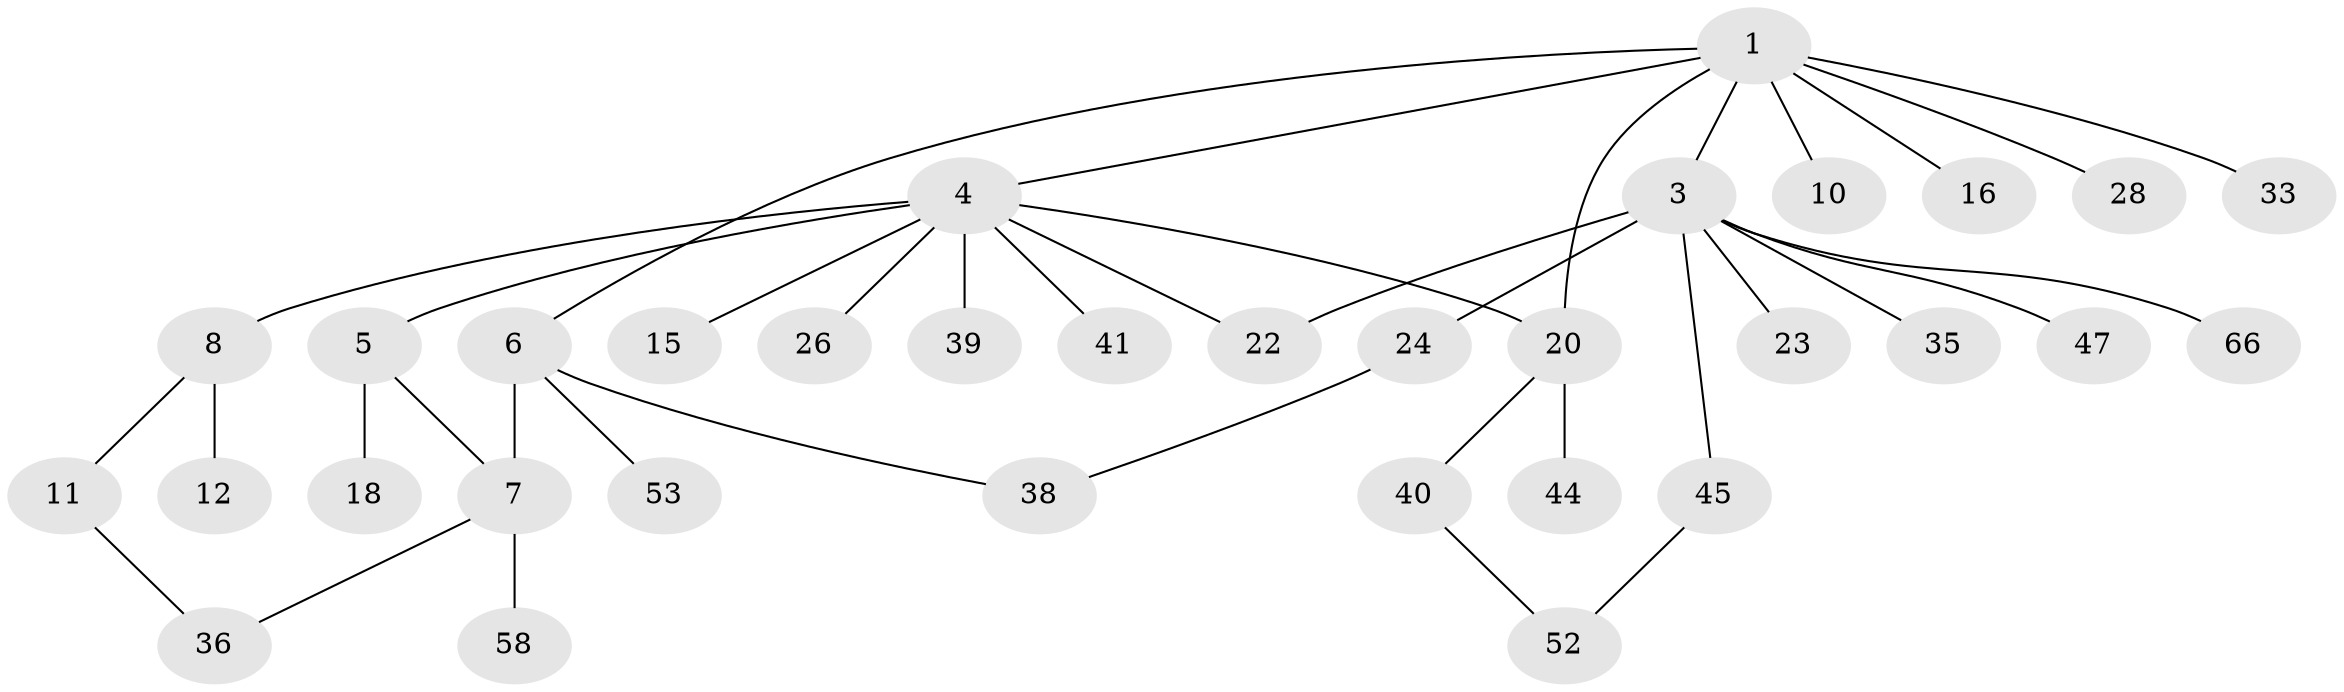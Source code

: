 // original degree distribution, {3: 0.18181818181818182, 7: 0.015151515151515152, 5: 0.030303030303030304, 8: 0.015151515151515152, 4: 0.07575757575757576, 1: 0.4393939393939394, 2: 0.24242424242424243}
// Generated by graph-tools (version 1.1) at 2025/13/03/09/25 04:13:28]
// undirected, 33 vertices, 38 edges
graph export_dot {
graph [start="1"]
  node [color=gray90,style=filled];
  1 [super="+2"];
  3 [super="+30+46+14"];
  4 [super="+9+13+51+19"];
  5;
  6;
  7 [super="+27"];
  8;
  10;
  11 [super="+37+25"];
  12;
  15 [super="+32"];
  16;
  18 [super="+21+49"];
  20 [super="+34+29"];
  22;
  23;
  24;
  26;
  28;
  33 [super="+63+42"];
  35;
  36 [super="+61"];
  38 [super="+62+55+50"];
  39 [super="+43"];
  40;
  41;
  44;
  45 [super="+59"];
  47;
  52;
  53;
  58;
  66;
  1 -- 3;
  1 -- 10;
  1 -- 16;
  1 -- 33;
  1 -- 4;
  1 -- 6;
  1 -- 28;
  1 -- 20;
  3 -- 23;
  3 -- 47;
  3 -- 66;
  3 -- 35;
  3 -- 22;
  3 -- 24;
  3 -- 45;
  4 -- 5;
  4 -- 8;
  4 -- 15;
  4 -- 41;
  4 -- 20;
  4 -- 26;
  4 -- 39;
  4 -- 22;
  5 -- 18;
  5 -- 7;
  6 -- 7;
  6 -- 53;
  6 -- 38;
  7 -- 36;
  7 -- 58;
  8 -- 11;
  8 -- 12;
  11 -- 36;
  20 -- 44;
  20 -- 40;
  24 -- 38;
  40 -- 52;
  45 -- 52;
}
